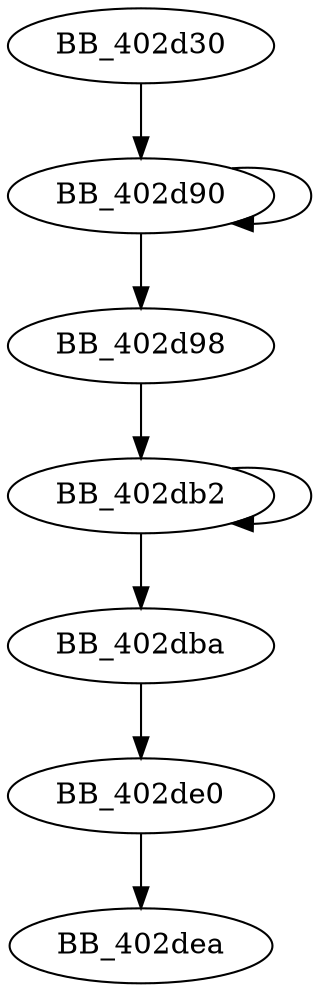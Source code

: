 DiGraph sub_402D30{
BB_402d30->BB_402d90
BB_402d90->BB_402d90
BB_402d90->BB_402d98
BB_402d98->BB_402db2
BB_402db2->BB_402db2
BB_402db2->BB_402dba
BB_402dba->BB_402de0
BB_402de0->BB_402dea
}
